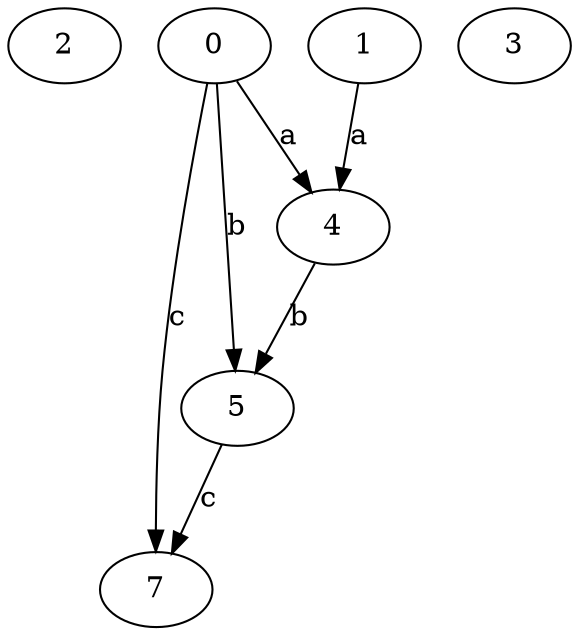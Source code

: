 strict digraph  {
2;
0;
3;
1;
4;
5;
7;
0 -> 4  [label=a];
0 -> 5  [label=b];
0 -> 7  [label=c];
1 -> 4  [label=a];
4 -> 5  [label=b];
5 -> 7  [label=c];
}
